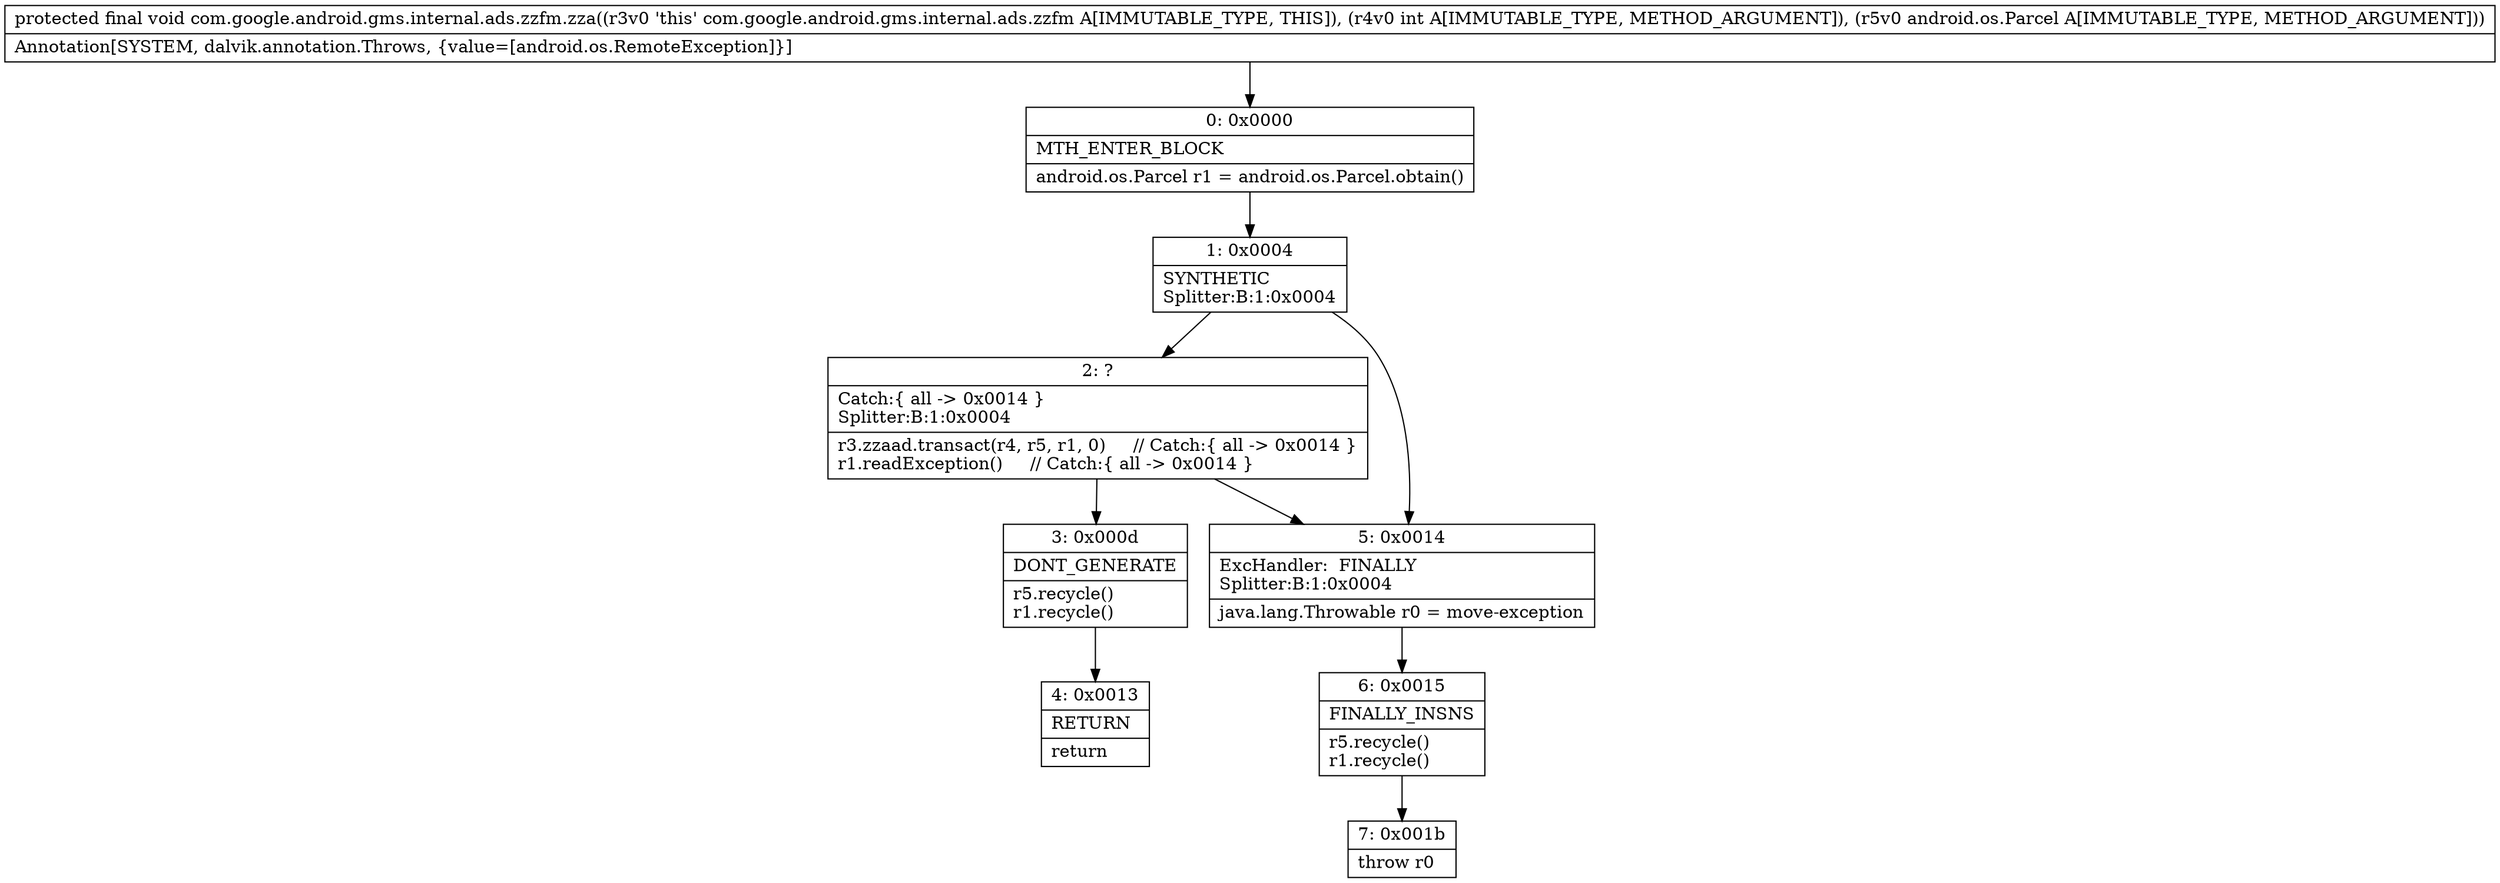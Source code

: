 digraph "CFG forcom.google.android.gms.internal.ads.zzfm.zza(ILandroid\/os\/Parcel;)V" {
Node_0 [shape=record,label="{0\:\ 0x0000|MTH_ENTER_BLOCK\l|android.os.Parcel r1 = android.os.Parcel.obtain()\l}"];
Node_1 [shape=record,label="{1\:\ 0x0004|SYNTHETIC\lSplitter:B:1:0x0004\l}"];
Node_2 [shape=record,label="{2\:\ ?|Catch:\{ all \-\> 0x0014 \}\lSplitter:B:1:0x0004\l|r3.zzaad.transact(r4, r5, r1, 0)     \/\/ Catch:\{ all \-\> 0x0014 \}\lr1.readException()     \/\/ Catch:\{ all \-\> 0x0014 \}\l}"];
Node_3 [shape=record,label="{3\:\ 0x000d|DONT_GENERATE\l|r5.recycle()\lr1.recycle()\l}"];
Node_4 [shape=record,label="{4\:\ 0x0013|RETURN\l|return\l}"];
Node_5 [shape=record,label="{5\:\ 0x0014|ExcHandler:  FINALLY\lSplitter:B:1:0x0004\l|java.lang.Throwable r0 = move\-exception\l}"];
Node_6 [shape=record,label="{6\:\ 0x0015|FINALLY_INSNS\l|r5.recycle()\lr1.recycle()\l}"];
Node_7 [shape=record,label="{7\:\ 0x001b|throw r0\l}"];
MethodNode[shape=record,label="{protected final void com.google.android.gms.internal.ads.zzfm.zza((r3v0 'this' com.google.android.gms.internal.ads.zzfm A[IMMUTABLE_TYPE, THIS]), (r4v0 int A[IMMUTABLE_TYPE, METHOD_ARGUMENT]), (r5v0 android.os.Parcel A[IMMUTABLE_TYPE, METHOD_ARGUMENT]))  | Annotation[SYSTEM, dalvik.annotation.Throws, \{value=[android.os.RemoteException]\}]\l}"];
MethodNode -> Node_0;
Node_0 -> Node_1;
Node_1 -> Node_2;
Node_1 -> Node_5;
Node_2 -> Node_3;
Node_2 -> Node_5;
Node_3 -> Node_4;
Node_5 -> Node_6;
Node_6 -> Node_7;
}

